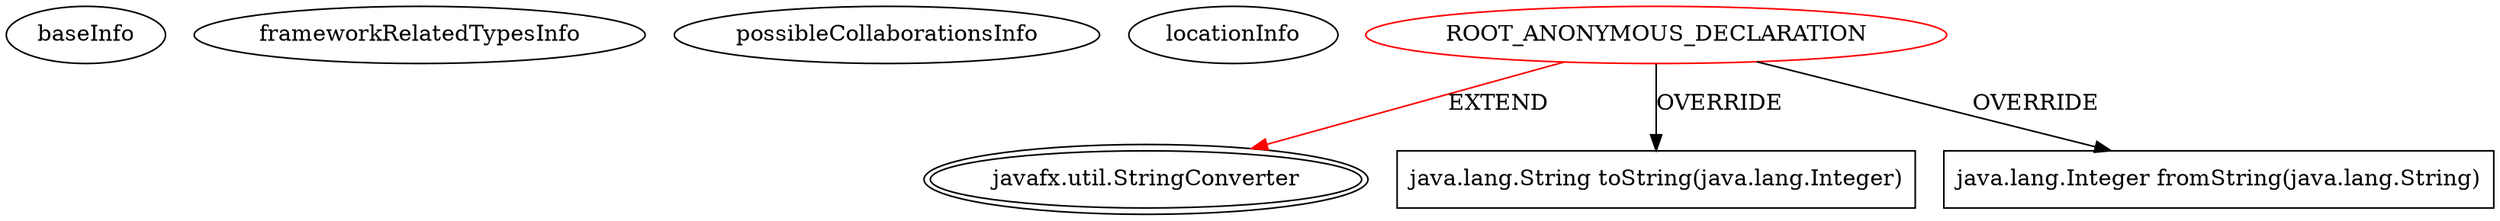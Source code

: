 digraph {
baseInfo[graphId=1436,category="extension_graph",isAnonymous=true,possibleRelation=false]
frameworkRelatedTypesInfo[0="javafx.util.StringConverter"]
possibleCollaborationsInfo[]
locationInfo[projectName="Technius-Starbound-Mod-Toolkit",filePath="/Technius-Starbound-Mod-Toolkit/Starbound-Mod-Toolkit-master/src/main/java/co/technius/starboundmodtoolkit/mod/assetpane/RecipeAssetPane.java",contextSignature="void AmountTableCell()",graphId="1436"]
0[label="ROOT_ANONYMOUS_DECLARATION",vertexType="ROOT_ANONYMOUS_DECLARATION",isFrameworkType=false,color=red]
1[label="javafx.util.StringConverter",vertexType="FRAMEWORK_CLASS_TYPE",isFrameworkType=true,peripheries=2]
2[label="java.lang.String toString(java.lang.Integer)",vertexType="OVERRIDING_METHOD_DECLARATION",isFrameworkType=false,shape=box]
3[label="java.lang.Integer fromString(java.lang.String)",vertexType="OVERRIDING_METHOD_DECLARATION",isFrameworkType=false,shape=box]
0->1[label="EXTEND",color=red]
0->2[label="OVERRIDE"]
0->3[label="OVERRIDE"]
}
